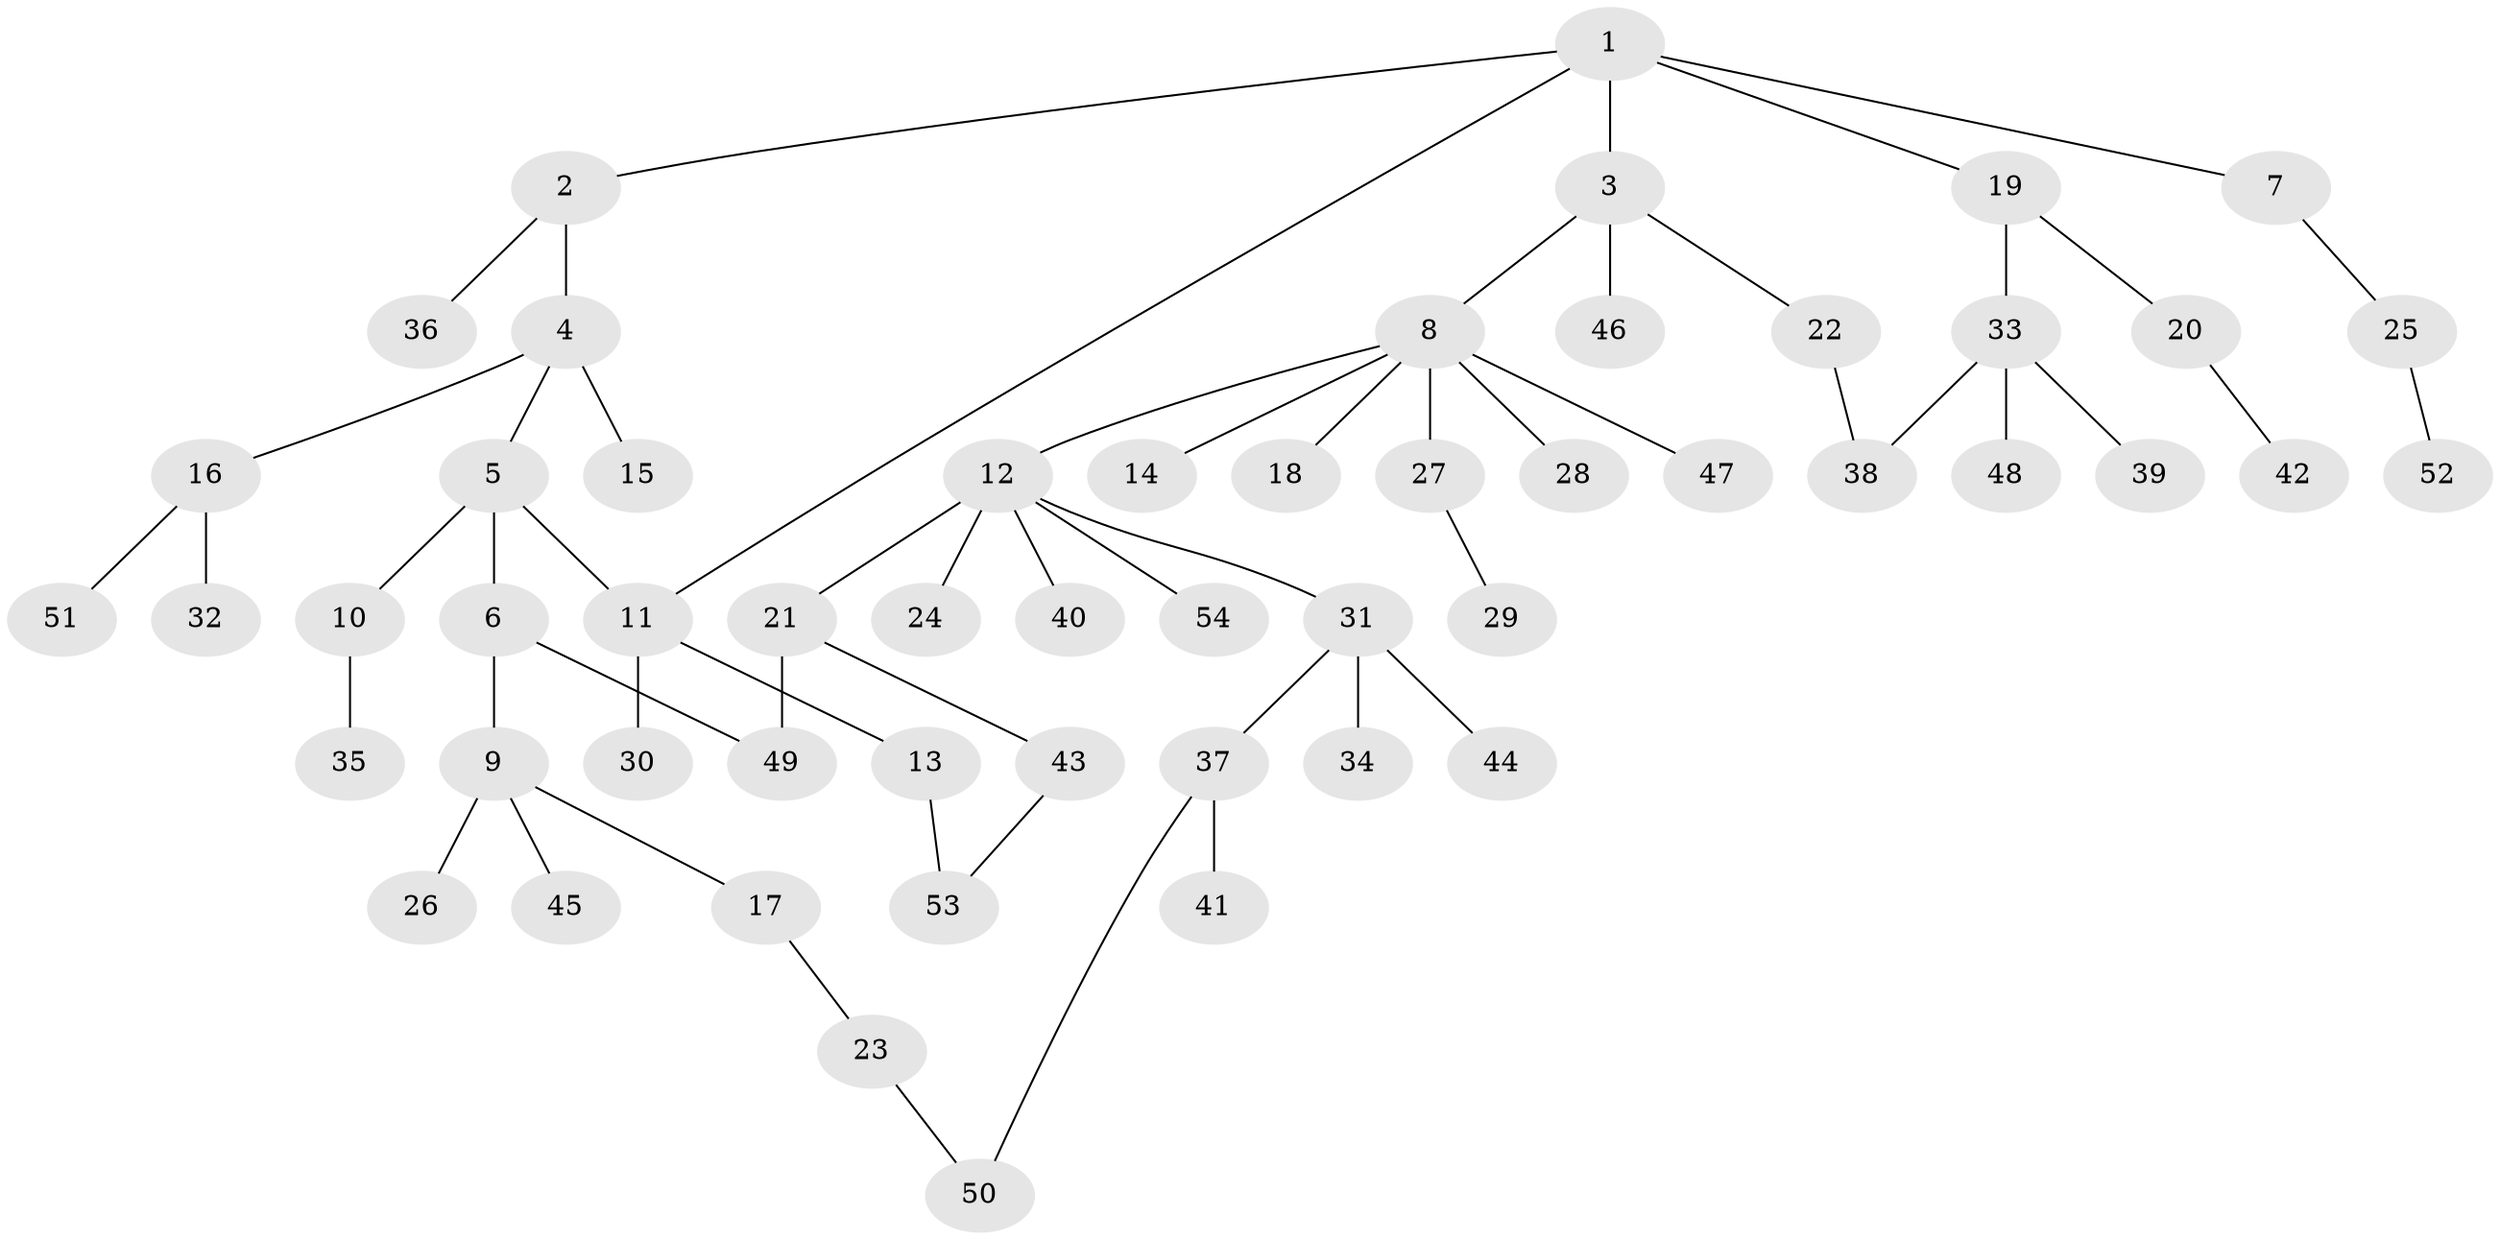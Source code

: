 // coarse degree distribution, {5: 0.06060606060606061, 3: 0.21212121212121213, 1: 0.3939393939393939, 6: 0.06060606060606061, 2: 0.2727272727272727}
// Generated by graph-tools (version 1.1) at 2025/36/03/04/25 23:36:12]
// undirected, 54 vertices, 58 edges
graph export_dot {
  node [color=gray90,style=filled];
  1;
  2;
  3;
  4;
  5;
  6;
  7;
  8;
  9;
  10;
  11;
  12;
  13;
  14;
  15;
  16;
  17;
  18;
  19;
  20;
  21;
  22;
  23;
  24;
  25;
  26;
  27;
  28;
  29;
  30;
  31;
  32;
  33;
  34;
  35;
  36;
  37;
  38;
  39;
  40;
  41;
  42;
  43;
  44;
  45;
  46;
  47;
  48;
  49;
  50;
  51;
  52;
  53;
  54;
  1 -- 2;
  1 -- 3;
  1 -- 7;
  1 -- 11;
  1 -- 19;
  2 -- 4;
  2 -- 36;
  3 -- 8;
  3 -- 22;
  3 -- 46;
  4 -- 5;
  4 -- 15;
  4 -- 16;
  5 -- 6;
  5 -- 10;
  5 -- 11;
  6 -- 9;
  6 -- 49;
  7 -- 25;
  8 -- 12;
  8 -- 14;
  8 -- 18;
  8 -- 27;
  8 -- 28;
  8 -- 47;
  9 -- 17;
  9 -- 26;
  9 -- 45;
  10 -- 35;
  11 -- 13;
  11 -- 30;
  12 -- 21;
  12 -- 24;
  12 -- 31;
  12 -- 40;
  12 -- 54;
  13 -- 53;
  16 -- 32;
  16 -- 51;
  17 -- 23;
  19 -- 20;
  19 -- 33;
  20 -- 42;
  21 -- 43;
  21 -- 49;
  22 -- 38;
  23 -- 50;
  25 -- 52;
  27 -- 29;
  31 -- 34;
  31 -- 37;
  31 -- 44;
  33 -- 39;
  33 -- 48;
  33 -- 38;
  37 -- 41;
  37 -- 50;
  43 -- 53;
}
